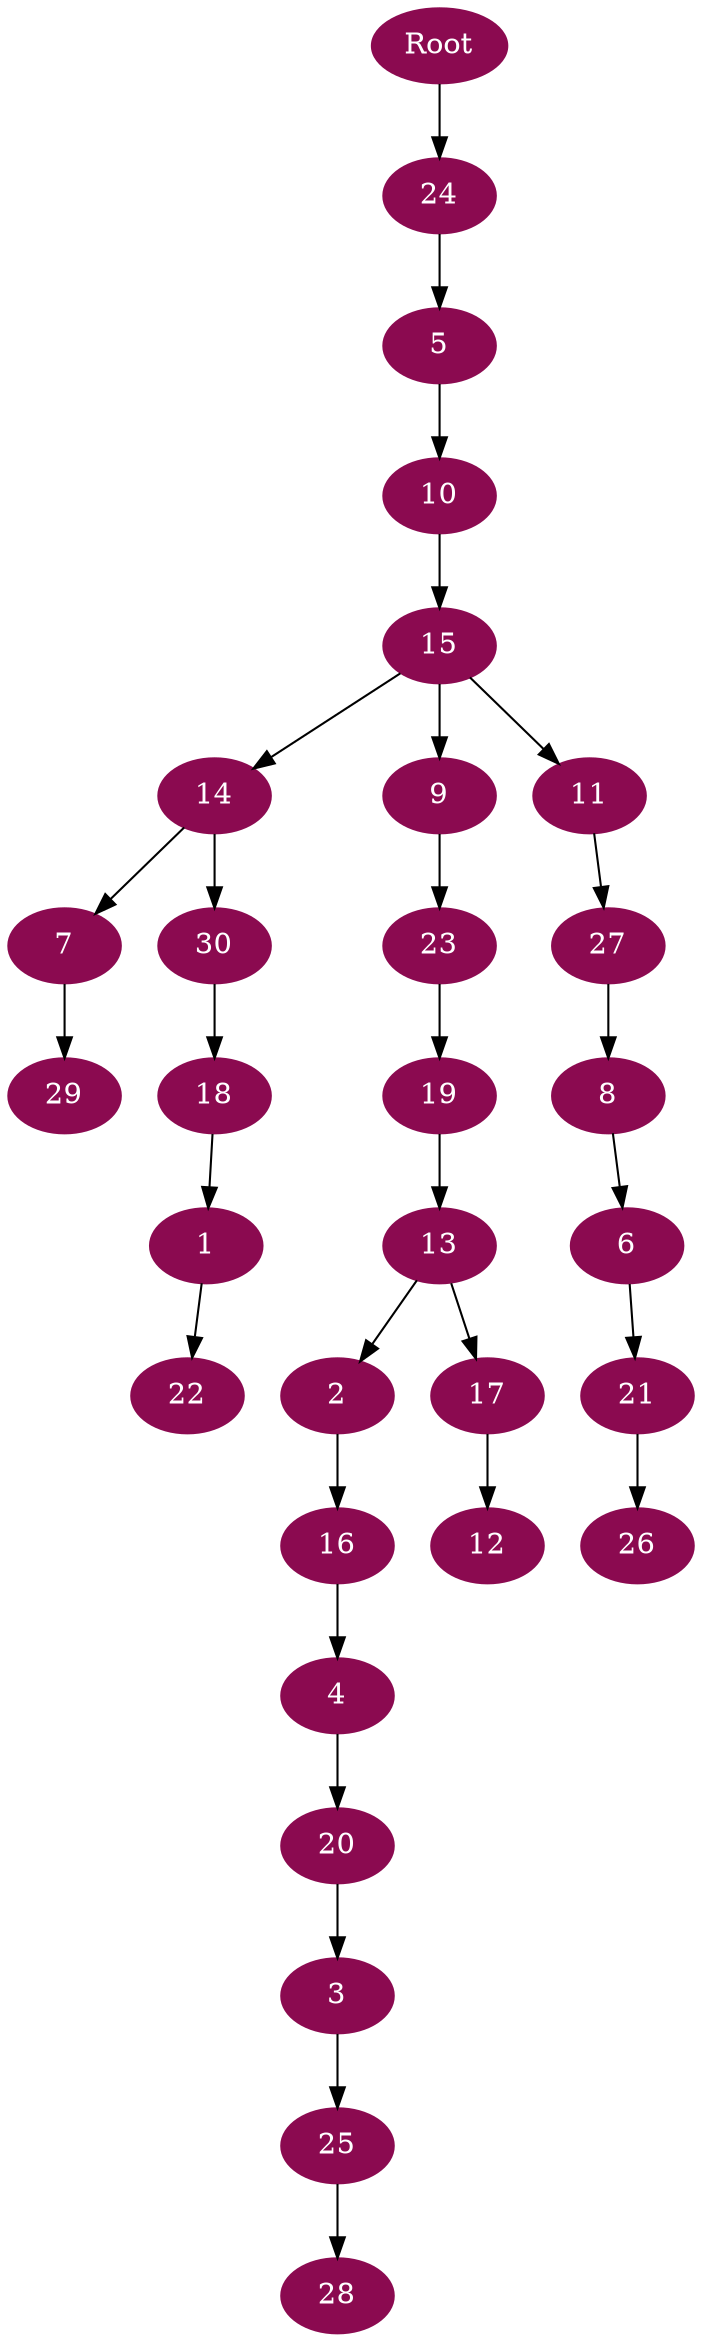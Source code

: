 digraph G {
node [color=deeppink4, style=filled, fontcolor=white];
18 -> 1;
13 -> 2;
20 -> 3;
16 -> 4;
24 -> 5;
8 -> 6;
14 -> 7;
27 -> 8;
15 -> 9;
5 -> 10;
15 -> 11;
17 -> 12;
19 -> 13;
15 -> 14;
10 -> 15;
2 -> 16;
13 -> 17;
30 -> 18;
23 -> 19;
4 -> 20;
6 -> 21;
1 -> 22;
9 -> 23;
Root -> 24;
3 -> 25;
21 -> 26;
11 -> 27;
25 -> 28;
7 -> 29;
14 -> 30;
}
